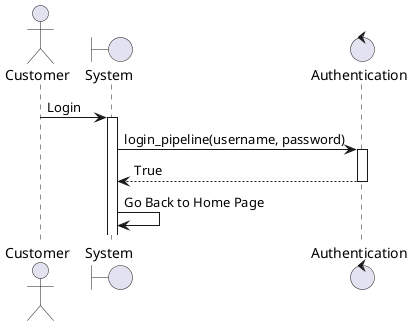 @startuml register
actor Customer
boundary System as system
control Authentication as auth
Customer -> system: Login
activate system
system -> auth: login_pipeline(username, password)
activate auth
auth --> system: True
deactivate auth
system -> system: Go Back to Home Page
@enduml
